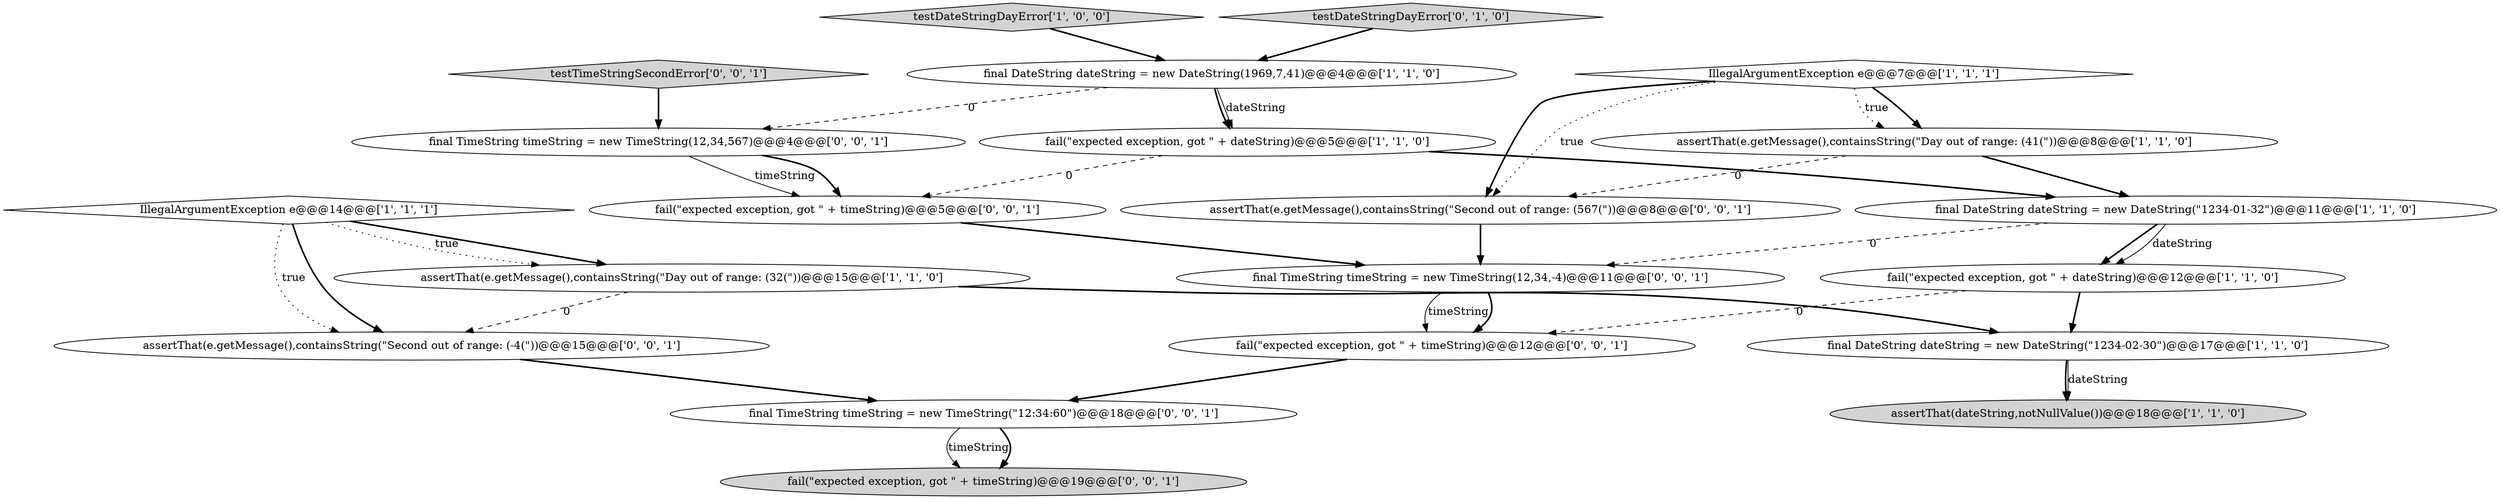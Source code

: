 digraph {
14 [style = filled, label = "final TimeString timeString = new TimeString(12,34,567)@@@4@@@['0', '0', '1']", fillcolor = white, shape = ellipse image = "AAA0AAABBB3BBB"];
7 [style = filled, label = "testDateStringDayError['1', '0', '0']", fillcolor = lightgray, shape = diamond image = "AAA0AAABBB1BBB"];
18 [style = filled, label = "assertThat(e.getMessage(),containsString(\"Second out of range: (-4(\"))@@@15@@@['0', '0', '1']", fillcolor = white, shape = ellipse image = "AAA0AAABBB3BBB"];
3 [style = filled, label = "fail(\"expected exception, got \" + dateString)@@@5@@@['1', '1', '0']", fillcolor = white, shape = ellipse image = "AAA0AAABBB1BBB"];
4 [style = filled, label = "assertThat(e.getMessage(),containsString(\"Day out of range: (41(\"))@@@8@@@['1', '1', '0']", fillcolor = white, shape = ellipse image = "AAA0AAABBB1BBB"];
12 [style = filled, label = "fail(\"expected exception, got \" + timeString)@@@12@@@['0', '0', '1']", fillcolor = white, shape = ellipse image = "AAA0AAABBB3BBB"];
16 [style = filled, label = "assertThat(e.getMessage(),containsString(\"Second out of range: (567(\"))@@@8@@@['0', '0', '1']", fillcolor = white, shape = ellipse image = "AAA0AAABBB3BBB"];
17 [style = filled, label = "final TimeString timeString = new TimeString(12,34,-4)@@@11@@@['0', '0', '1']", fillcolor = white, shape = ellipse image = "AAA0AAABBB3BBB"];
1 [style = filled, label = "IllegalArgumentException e@@@7@@@['1', '1', '1']", fillcolor = white, shape = diamond image = "AAA0AAABBB1BBB"];
19 [style = filled, label = "testTimeStringSecondError['0', '0', '1']", fillcolor = lightgray, shape = diamond image = "AAA0AAABBB3BBB"];
2 [style = filled, label = "assertThat(e.getMessage(),containsString(\"Day out of range: (32(\"))@@@15@@@['1', '1', '0']", fillcolor = white, shape = ellipse image = "AAA0AAABBB1BBB"];
10 [style = filled, label = "assertThat(dateString,notNullValue())@@@18@@@['1', '1', '0']", fillcolor = lightgray, shape = ellipse image = "AAA0AAABBB1BBB"];
0 [style = filled, label = "final DateString dateString = new DateString(\"1234-01-32\")@@@11@@@['1', '1', '0']", fillcolor = white, shape = ellipse image = "AAA0AAABBB1BBB"];
20 [style = filled, label = "fail(\"expected exception, got \" + timeString)@@@19@@@['0', '0', '1']", fillcolor = lightgray, shape = ellipse image = "AAA0AAABBB3BBB"];
11 [style = filled, label = "testDateStringDayError['0', '1', '0']", fillcolor = lightgray, shape = diamond image = "AAA0AAABBB2BBB"];
9 [style = filled, label = "final DateString dateString = new DateString(\"1234-02-30\")@@@17@@@['1', '1', '0']", fillcolor = white, shape = ellipse image = "AAA0AAABBB1BBB"];
8 [style = filled, label = "fail(\"expected exception, got \" + dateString)@@@12@@@['1', '1', '0']", fillcolor = white, shape = ellipse image = "AAA0AAABBB1BBB"];
15 [style = filled, label = "final TimeString timeString = new TimeString(\"12:34:60\")@@@18@@@['0', '0', '1']", fillcolor = white, shape = ellipse image = "AAA0AAABBB3BBB"];
13 [style = filled, label = "fail(\"expected exception, got \" + timeString)@@@5@@@['0', '0', '1']", fillcolor = white, shape = ellipse image = "AAA0AAABBB3BBB"];
5 [style = filled, label = "final DateString dateString = new DateString(1969,7,41)@@@4@@@['1', '1', '0']", fillcolor = white, shape = ellipse image = "AAA0AAABBB1BBB"];
6 [style = filled, label = "IllegalArgumentException e@@@14@@@['1', '1', '1']", fillcolor = white, shape = diamond image = "AAA0AAABBB1BBB"];
5->3 [style = bold, label=""];
1->4 [style = bold, label=""];
5->14 [style = dashed, label="0"];
4->16 [style = dashed, label="0"];
17->12 [style = solid, label="timeString"];
6->18 [style = bold, label=""];
5->3 [style = solid, label="dateString"];
12->15 [style = bold, label=""];
18->15 [style = bold, label=""];
8->12 [style = dashed, label="0"];
1->4 [style = dotted, label="true"];
9->10 [style = solid, label="dateString"];
2->9 [style = bold, label=""];
9->10 [style = bold, label=""];
16->17 [style = bold, label=""];
15->20 [style = solid, label="timeString"];
3->13 [style = dashed, label="0"];
0->17 [style = dashed, label="0"];
3->0 [style = bold, label=""];
4->0 [style = bold, label=""];
6->2 [style = bold, label=""];
11->5 [style = bold, label=""];
13->17 [style = bold, label=""];
7->5 [style = bold, label=""];
17->12 [style = bold, label=""];
6->2 [style = dotted, label="true"];
6->18 [style = dotted, label="true"];
19->14 [style = bold, label=""];
1->16 [style = bold, label=""];
15->20 [style = bold, label=""];
0->8 [style = bold, label=""];
8->9 [style = bold, label=""];
2->18 [style = dashed, label="0"];
0->8 [style = solid, label="dateString"];
14->13 [style = solid, label="timeString"];
1->16 [style = dotted, label="true"];
14->13 [style = bold, label=""];
}
